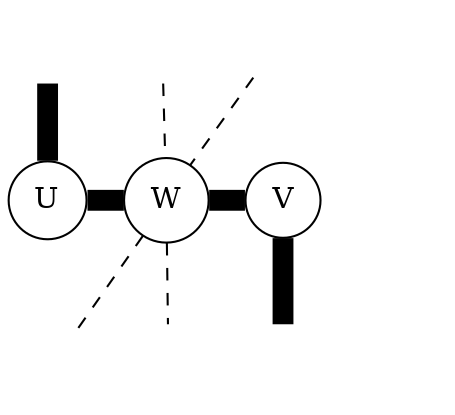 graph prune {
size="7,7";
node [shape=circle];
{ node[shape=circle style=invis]
  a b c d
}
{rank=same; a b  ; }
{rank=same; c d ; }
{rank=same; U W V ; }
{ node [shape=circle style=invis]
  x y z xx
  {rank=same; x z; }
  {rank=same; xx y; }
}

 

a -- W [style=dashed];
b -- W [style=dashed];
x -- U[style="setlinewidth(10)"];
U -- W[style="setlinewidth(10)"];
W -- V[style="setlinewidth(10)"];
V -- y[style="setlinewidth(10)"] ;
W -- { c ; d }[style=dashed]

}
